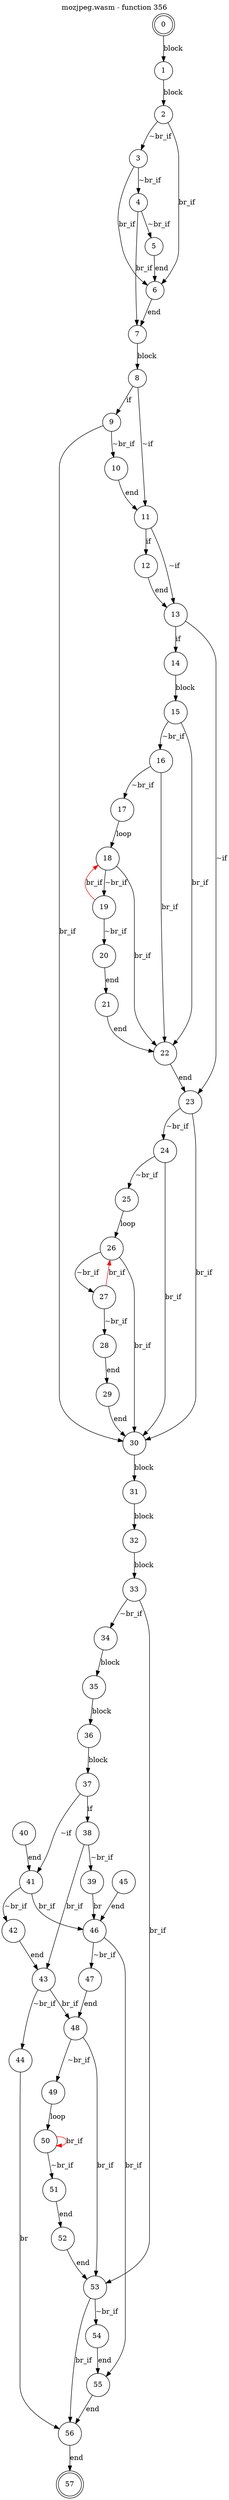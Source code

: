 digraph finite_state_machine {
    label = "mozjpeg.wasm - function 356"
    labelloc =  t
    labelfontsize = 16
    labelfontcolor = black
    labelfontname = "Helvetica"
    node [shape = doublecircle]; 0 57;
    node [shape = circle];
    0 -> 1[label = "block"];
    1 -> 2[label = "block"];
    2 -> 3[label = "~br_if"];
    2 -> 6[label = "br_if"];
    3 -> 4[label = "~br_if"];
    3 -> 6[label = "br_if"];
    4 -> 5[label = "~br_if"];
    4 -> 7[label = "br_if"];
    5 -> 6[label = "end"];
    6 -> 7[label = "end"];
    7 -> 8[label = "block"];
    8 -> 9[label = "if"];
    8 -> 11[label = "~if"];
    9 -> 10[label = "~br_if"];
    9 -> 30[label = "br_if"];
    10 -> 11[label = "end"];
    11 -> 12[label = "if"];
    11 -> 13[label = "~if"];
    12 -> 13[label = "end"];
    13 -> 14[label = "if"];
    13 -> 23[label = "~if"];
    14 -> 15[label = "block"];
    15 -> 16[label = "~br_if"];
    15 -> 22[label = "br_if"];
    16 -> 17[label = "~br_if"];
    16 -> 22[label = "br_if"];
    17 -> 18[label = "loop"];
    18 -> 19[label = "~br_if"];
    18 -> 22[label = "br_if"];
    19 -> 20[label = "~br_if"];
    19 -> 18[color="red" label = "br_if"];
    20 -> 21[label = "end"];
    21 -> 22[label = "end"];
    22 -> 23[label = "end"];
    23 -> 24[label = "~br_if"];
    23 -> 30[label = "br_if"];
    24 -> 25[label = "~br_if"];
    24 -> 30[label = "br_if"];
    25 -> 26[label = "loop"];
    26 -> 27[label = "~br_if"];
    26 -> 30[label = "br_if"];
    27 -> 28[label = "~br_if"];
    27 -> 26[color="red" label = "br_if"];
    28 -> 29[label = "end"];
    29 -> 30[label = "end"];
    30 -> 31[label = "block"];
    31 -> 32[label = "block"];
    32 -> 33[label = "block"];
    33 -> 34[label = "~br_if"];
    33 -> 53[label = "br_if"];
    34 -> 35[label = "block"];
    35 -> 36[label = "block"];
    36 -> 37[label = "block"];
    37 -> 38[label = "if"];
    37 -> 41[label = "~if"];
    38 -> 39[label = "~br_if"];
    38 -> 43[label = "br_if"];
    39 -> 46[label = "br"];
    40 -> 41[label = "end"];
    41 -> 42[label = "~br_if"];
    41 -> 46[label = "br_if"];
    42 -> 43[label = "end"];
    43 -> 44[label = "~br_if"];
    43 -> 48[label = "br_if"];
    44 -> 56[label = "br"];
    45 -> 46[label = "end"];
    46 -> 47[label = "~br_if"];
    46 -> 55[label = "br_if"];
    47 -> 48[label = "end"];
    48 -> 49[label = "~br_if"];
    48 -> 53[label = "br_if"];
    49 -> 50[label = "loop"];
    50 -> 51[label = "~br_if"];
    50 -> 50[color="red" label = "br_if"];
    51 -> 52[label = "end"];
    52 -> 53[label = "end"];
    53 -> 54[label = "~br_if"];
    53 -> 56[label = "br_if"];
    54 -> 55[label = "end"];
    55 -> 56[label = "end"];
    56 -> 57[label = "end"];
}
